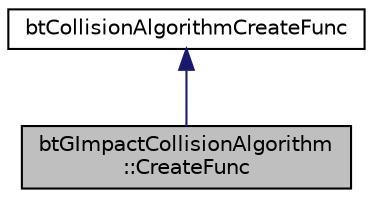 digraph "btGImpactCollisionAlgorithm::CreateFunc"
{
  edge [fontname="Helvetica",fontsize="10",labelfontname="Helvetica",labelfontsize="10"];
  node [fontname="Helvetica",fontsize="10",shape=record];
  Node1 [label="btGImpactCollisionAlgorithm\l::CreateFunc",height=0.2,width=0.4,color="black", fillcolor="grey75", style="filled", fontcolor="black"];
  Node2 -> Node1 [dir="back",color="midnightblue",fontsize="10",style="solid",fontname="Helvetica"];
  Node2 [label="btCollisionAlgorithmCreateFunc",height=0.2,width=0.4,color="black", fillcolor="white", style="filled",URL="$structbt_collision_algorithm_create_func.html",tooltip="Used by the btCollisionDispatcher to register and create instances for btCollisionAlgorithm. "];
}
